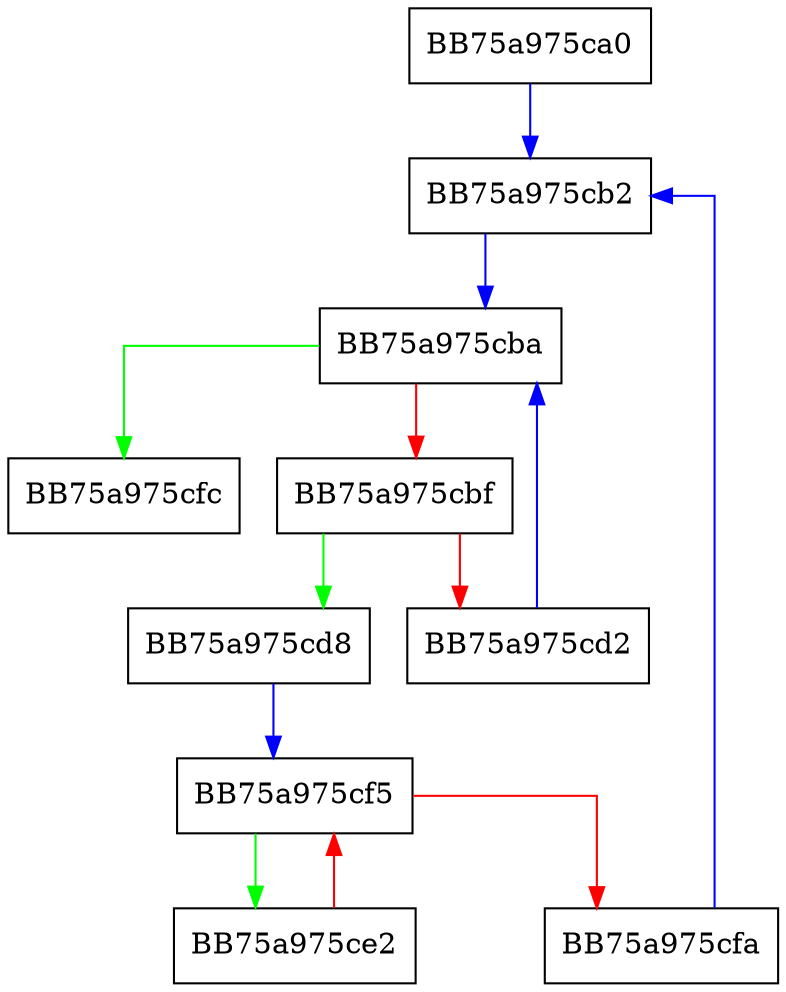 digraph wait {
  node [shape="box"];
  graph [splines=ortho];
  BB75a975ca0 -> BB75a975cb2 [color="blue"];
  BB75a975cb2 -> BB75a975cba [color="blue"];
  BB75a975cba -> BB75a975cfc [color="green"];
  BB75a975cba -> BB75a975cbf [color="red"];
  BB75a975cbf -> BB75a975cd8 [color="green"];
  BB75a975cbf -> BB75a975cd2 [color="red"];
  BB75a975cd2 -> BB75a975cba [color="blue"];
  BB75a975cd8 -> BB75a975cf5 [color="blue"];
  BB75a975ce2 -> BB75a975cf5 [color="red"];
  BB75a975cf5 -> BB75a975ce2 [color="green"];
  BB75a975cf5 -> BB75a975cfa [color="red"];
  BB75a975cfa -> BB75a975cb2 [color="blue"];
}